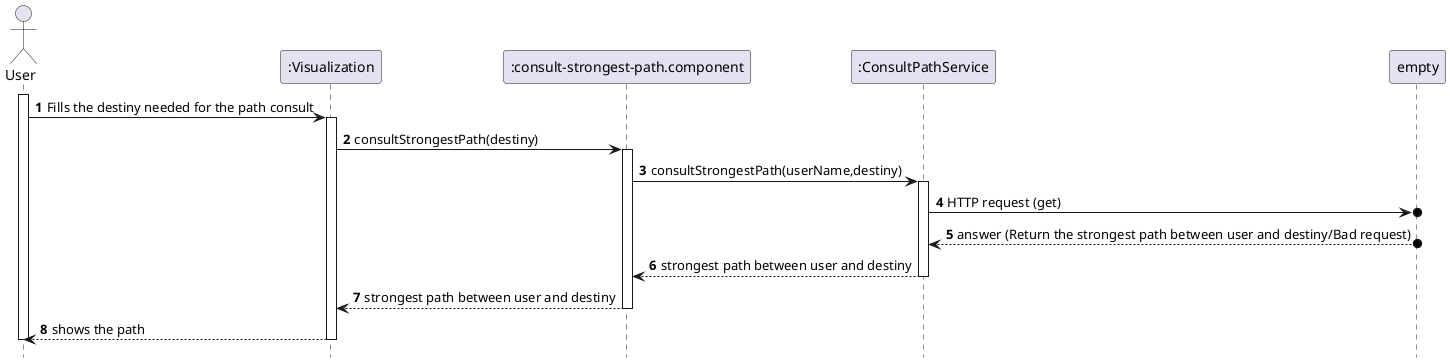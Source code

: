 @startuml
    hide footbox
        autonumber

        actor "User" as U
        participant ":Visualization" as SPA
        participant ":consult-strongest-path.component" as UC
        participant ":ConsultPathService" as US

        activate U
            U -> SPA : Fills the destiny needed for the path consult
            activate SPA
            SPA -> UC : consultStrongestPath(destiny)
            activate UC
            UC -> US : consultStrongestPath(userName,destiny)
            activate US
            US ->o empty : HTTP request (get)
            empty o--> US : answer (Return the strongest path between user and destiny/Bad request)
            US --> UC : strongest path between user and destiny
            deactivate US
            UC --> SPA : strongest path between user and destiny
            deactivate UC
            SPA --> U : shows the path
            deactivate SPA
        deactivate U